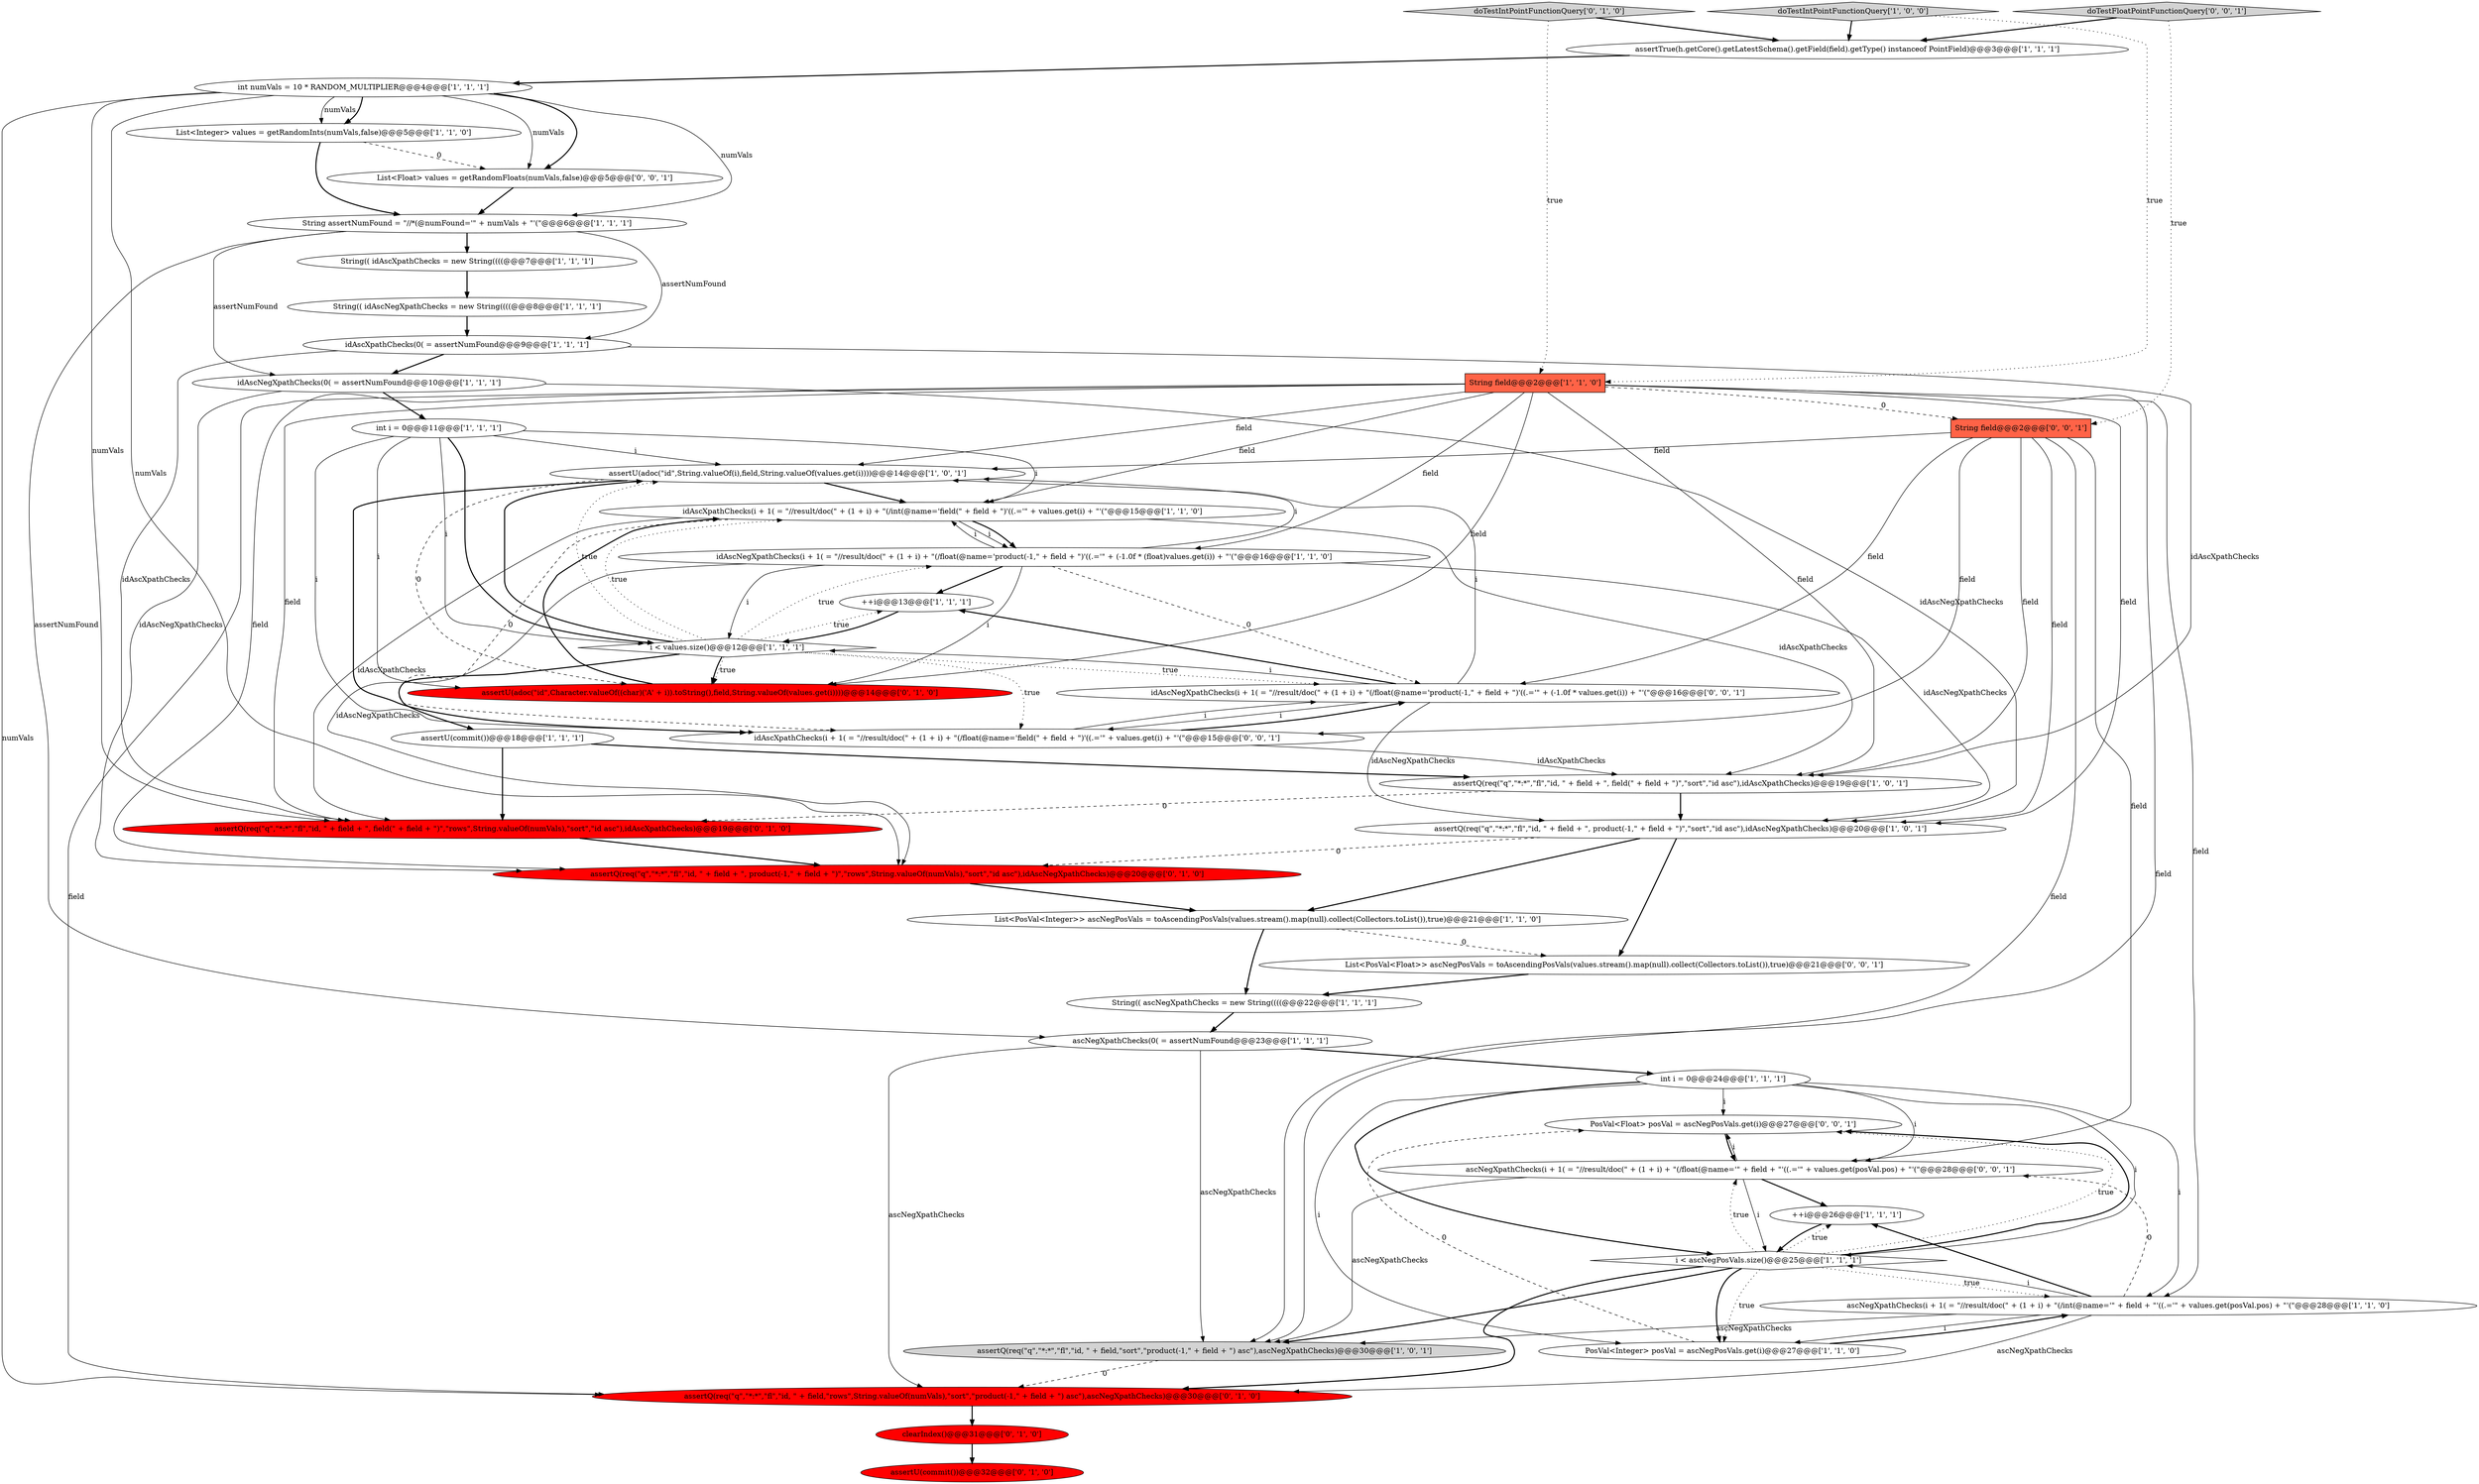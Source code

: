 digraph {
37 [style = filled, label = "List<Float> values = getRandomFloats(numVals,false)@@@5@@@['0', '0', '1']", fillcolor = white, shape = ellipse image = "AAA0AAABBB3BBB"];
17 [style = filled, label = "String(( idAscNegXpathChecks = new String((((@@@8@@@['1', '1', '1']", fillcolor = white, shape = ellipse image = "AAA0AAABBB1BBB"];
1 [style = filled, label = "assertU(adoc(\"id\",String.valueOf(i),field,String.valueOf(values.get(i))))@@@14@@@['1', '0', '1']", fillcolor = white, shape = ellipse image = "AAA0AAABBB1BBB"];
10 [style = filled, label = "String assertNumFound = \"//*(@numFound='\" + numVals + \"'(\"@@@6@@@['1', '1', '1']", fillcolor = white, shape = ellipse image = "AAA0AAABBB1BBB"];
0 [style = filled, label = "++i@@@13@@@['1', '1', '1']", fillcolor = white, shape = ellipse image = "AAA0AAABBB1BBB"];
22 [style = filled, label = "String(( ascNegXpathChecks = new String((((@@@22@@@['1', '1', '1']", fillcolor = white, shape = ellipse image = "AAA0AAABBB1BBB"];
2 [style = filled, label = "ascNegXpathChecks(0( = assertNumFound@@@23@@@['1', '1', '1']", fillcolor = white, shape = ellipse image = "AAA0AAABBB1BBB"];
33 [style = filled, label = "assertQ(req(\"q\",\"*:*\",\"fl\",\"id, \" + field + \", product(-1,\" + field + \")\",\"rows\",String.valueOf(numVals),\"sort\",\"id asc\"),idAscNegXpathChecks)@@@20@@@['0', '1', '0']", fillcolor = red, shape = ellipse image = "AAA1AAABBB2BBB"];
35 [style = filled, label = "PosVal<Float> posVal = ascNegPosVals.get(i)@@@27@@@['0', '0', '1']", fillcolor = white, shape = ellipse image = "AAA0AAABBB3BBB"];
34 [style = filled, label = "assertQ(req(\"q\",\"*:*\",\"fl\",\"id, \" + field + \", field(\" + field + \")\",\"rows\",String.valueOf(numVals),\"sort\",\"id asc\"),idAscXpathChecks)@@@19@@@['0', '1', '0']", fillcolor = red, shape = ellipse image = "AAA1AAABBB2BBB"];
19 [style = filled, label = "ascNegXpathChecks(i + 1( = \"//result/doc(\" + (1 + i) + \"(/int(@name='\" + field + \"'((.='\" + values.get(posVal.pos) + \"'(\"@@@28@@@['1', '1', '0']", fillcolor = white, shape = ellipse image = "AAA0AAABBB1BBB"];
18 [style = filled, label = "int i = 0@@@11@@@['1', '1', '1']", fillcolor = white, shape = ellipse image = "AAA0AAABBB1BBB"];
36 [style = filled, label = "doTestFloatPointFunctionQuery['0', '0', '1']", fillcolor = lightgray, shape = diamond image = "AAA0AAABBB3BBB"];
31 [style = filled, label = "clearIndex()@@@31@@@['0', '1', '0']", fillcolor = red, shape = ellipse image = "AAA1AAABBB2BBB"];
7 [style = filled, label = "idAscNegXpathChecks(0( = assertNumFound@@@10@@@['1', '1', '1']", fillcolor = white, shape = ellipse image = "AAA0AAABBB1BBB"];
11 [style = filled, label = "assertTrue(h.getCore().getLatestSchema().getField(field).getType() instanceof PointField)@@@3@@@['1', '1', '1']", fillcolor = white, shape = ellipse image = "AAA0AAABBB1BBB"];
29 [style = filled, label = "assertU(commit())@@@32@@@['0', '1', '0']", fillcolor = red, shape = ellipse image = "AAA1AAABBB2BBB"];
32 [style = filled, label = "doTestIntPointFunctionQuery['0', '1', '0']", fillcolor = lightgray, shape = diamond image = "AAA0AAABBB2BBB"];
13 [style = filled, label = "idAscXpathChecks(i + 1( = \"//result/doc(\" + (1 + i) + \"(/int(@name='field(\" + field + \")'((.='\" + values.get(i) + \"'(\"@@@15@@@['1', '1', '0']", fillcolor = white, shape = ellipse image = "AAA0AAABBB1BBB"];
16 [style = filled, label = "PosVal<Integer> posVal = ascNegPosVals.get(i)@@@27@@@['1', '1', '0']", fillcolor = white, shape = ellipse image = "AAA0AAABBB1BBB"];
3 [style = filled, label = "idAscXpathChecks(0( = assertNumFound@@@9@@@['1', '1', '1']", fillcolor = white, shape = ellipse image = "AAA0AAABBB1BBB"];
25 [style = filled, label = "assertU(commit())@@@18@@@['1', '1', '1']", fillcolor = white, shape = ellipse image = "AAA0AAABBB1BBB"];
15 [style = filled, label = "idAscNegXpathChecks(i + 1( = \"//result/doc(\" + (1 + i) + \"(/float(@name='product(-1,\" + field + \")'((.='\" + (-1.0f * (float)values.get(i)) + \"'(\"@@@16@@@['1', '1', '0']", fillcolor = white, shape = ellipse image = "AAA0AAABBB1BBB"];
41 [style = filled, label = "ascNegXpathChecks(i + 1( = \"//result/doc(\" + (1 + i) + \"(/float(@name='\" + field + \"'((.='\" + values.get(posVal.pos) + \"'(\"@@@28@@@['0', '0', '1']", fillcolor = white, shape = ellipse image = "AAA0AAABBB3BBB"];
27 [style = filled, label = "assertQ(req(\"q\",\"*:*\",\"fl\",\"id, \" + field,\"sort\",\"product(-1,\" + field + \") asc\"),ascNegXpathChecks)@@@30@@@['1', '0', '1']", fillcolor = lightgray, shape = ellipse image = "AAA0AAABBB1BBB"];
28 [style = filled, label = "assertU(adoc(\"id\",Character.valueOf((char)('A' + i)).toString(),field,String.valueOf(values.get(i))))@@@14@@@['0', '1', '0']", fillcolor = red, shape = ellipse image = "AAA1AAABBB2BBB"];
30 [style = filled, label = "assertQ(req(\"q\",\"*:*\",\"fl\",\"id, \" + field,\"rows\",String.valueOf(numVals),\"sort\",\"product(-1,\" + field + \") asc\"),ascNegXpathChecks)@@@30@@@['0', '1', '0']", fillcolor = red, shape = ellipse image = "AAA1AAABBB2BBB"];
6 [style = filled, label = "int numVals = 10 * RANDOM_MULTIPLIER@@@4@@@['1', '1', '1']", fillcolor = white, shape = ellipse image = "AAA0AAABBB1BBB"];
42 [style = filled, label = "idAscXpathChecks(i + 1( = \"//result/doc(\" + (1 + i) + \"(/float(@name='field(\" + field + \")'((.='\" + values.get(i) + \"'(\"@@@15@@@['0', '0', '1']", fillcolor = white, shape = ellipse image = "AAA0AAABBB3BBB"];
5 [style = filled, label = "i < ascNegPosVals.size()@@@25@@@['1', '1', '1']", fillcolor = white, shape = diamond image = "AAA0AAABBB1BBB"];
12 [style = filled, label = "List<Integer> values = getRandomInts(numVals,false)@@@5@@@['1', '1', '0']", fillcolor = white, shape = ellipse image = "AAA0AAABBB1BBB"];
39 [style = filled, label = "idAscNegXpathChecks(i + 1( = \"//result/doc(\" + (1 + i) + \"(/float(@name='product(-1,\" + field + \")'((.='\" + (-1.0f * values.get(i)) + \"'(\"@@@16@@@['0', '0', '1']", fillcolor = white, shape = ellipse image = "AAA0AAABBB3BBB"];
40 [style = filled, label = "String field@@@2@@@['0', '0', '1']", fillcolor = tomato, shape = box image = "AAA0AAABBB3BBB"];
26 [style = filled, label = "String field@@@2@@@['1', '1', '0']", fillcolor = tomato, shape = box image = "AAA0AAABBB1BBB"];
23 [style = filled, label = "List<PosVal<Integer>> ascNegPosVals = toAscendingPosVals(values.stream().map(null).collect(Collectors.toList()),true)@@@21@@@['1', '1', '0']", fillcolor = white, shape = ellipse image = "AAA0AAABBB1BBB"];
38 [style = filled, label = "List<PosVal<Float>> ascNegPosVals = toAscendingPosVals(values.stream().map(null).collect(Collectors.toList()),true)@@@21@@@['0', '0', '1']", fillcolor = white, shape = ellipse image = "AAA0AAABBB3BBB"];
14 [style = filled, label = "i < values.size()@@@12@@@['1', '1', '1']", fillcolor = white, shape = diamond image = "AAA0AAABBB1BBB"];
4 [style = filled, label = "String(( idAscXpathChecks = new String((((@@@7@@@['1', '1', '1']", fillcolor = white, shape = ellipse image = "AAA0AAABBB1BBB"];
24 [style = filled, label = "++i@@@26@@@['1', '1', '1']", fillcolor = white, shape = ellipse image = "AAA0AAABBB1BBB"];
8 [style = filled, label = "int i = 0@@@24@@@['1', '1', '1']", fillcolor = white, shape = ellipse image = "AAA0AAABBB1BBB"];
20 [style = filled, label = "doTestIntPointFunctionQuery['1', '0', '0']", fillcolor = lightgray, shape = diamond image = "AAA0AAABBB1BBB"];
21 [style = filled, label = "assertQ(req(\"q\",\"*:*\",\"fl\",\"id, \" + field + \", field(\" + field + \")\",\"sort\",\"id asc\"),idAscXpathChecks)@@@19@@@['1', '0', '1']", fillcolor = white, shape = ellipse image = "AAA0AAABBB1BBB"];
9 [style = filled, label = "assertQ(req(\"q\",\"*:*\",\"fl\",\"id, \" + field + \", product(-1,\" + field + \")\",\"sort\",\"id asc\"),idAscNegXpathChecks)@@@20@@@['1', '0', '1']", fillcolor = white, shape = ellipse image = "AAA0AAABBB1BBB"];
23->38 [style = dashed, label="0"];
26->30 [style = solid, label="field"];
13->34 [style = solid, label="idAscXpathChecks"];
40->41 [style = solid, label="field"];
14->42 [style = dotted, label="true"];
14->25 [style = bold, label=""];
3->34 [style = solid, label="idAscXpathChecks"];
13->21 [style = solid, label="idAscXpathChecks"];
8->16 [style = solid, label="i"];
25->34 [style = bold, label=""];
14->0 [style = dotted, label="true"];
35->41 [style = bold, label=""];
26->28 [style = solid, label="field"];
5->19 [style = dotted, label="true"];
16->35 [style = dashed, label="0"];
41->5 [style = solid, label="i"];
26->9 [style = solid, label="field"];
14->28 [style = bold, label=""];
26->33 [style = solid, label="field"];
1->13 [style = bold, label=""];
36->11 [style = bold, label=""];
18->13 [style = solid, label="i"];
19->24 [style = bold, label=""];
40->39 [style = solid, label="field"];
5->24 [style = dotted, label="true"];
40->1 [style = solid, label="field"];
0->14 [style = bold, label=""];
2->30 [style = solid, label="ascNegXpathChecks"];
12->10 [style = bold, label=""];
23->22 [style = bold, label=""];
19->16 [style = solid, label="i"];
8->35 [style = solid, label="i"];
18->14 [style = solid, label="i"];
15->33 [style = solid, label="idAscNegXpathChecks"];
26->27 [style = solid, label="field"];
15->0 [style = bold, label=""];
14->39 [style = dotted, label="true"];
3->21 [style = solid, label="idAscXpathChecks"];
5->30 [style = bold, label=""];
9->38 [style = bold, label=""];
32->11 [style = bold, label=""];
6->34 [style = solid, label="numVals"];
25->21 [style = bold, label=""];
41->35 [style = solid, label="i"];
39->1 [style = solid, label="i"];
13->42 [style = dashed, label="0"];
40->21 [style = solid, label="field"];
26->34 [style = solid, label="field"];
12->37 [style = dashed, label="0"];
20->26 [style = dotted, label="true"];
34->33 [style = bold, label=""];
31->29 [style = bold, label=""];
1->42 [style = bold, label=""];
42->21 [style = solid, label="idAscXpathChecks"];
36->40 [style = dotted, label="true"];
16->19 [style = bold, label=""];
24->5 [style = bold, label=""];
33->23 [style = bold, label=""];
10->2 [style = solid, label="assertNumFound"];
21->9 [style = bold, label=""];
26->13 [style = solid, label="field"];
3->7 [style = bold, label=""];
13->15 [style = solid, label="i"];
8->19 [style = solid, label="i"];
6->33 [style = solid, label="numVals"];
27->30 [style = dashed, label="0"];
39->14 [style = solid, label="i"];
13->15 [style = bold, label=""];
14->1 [style = dotted, label="true"];
7->33 [style = solid, label="idAscNegXpathChecks"];
26->40 [style = dashed, label="0"];
10->7 [style = solid, label="assertNumFound"];
40->27 [style = solid, label="field"];
7->9 [style = solid, label="idAscNegXpathChecks"];
15->9 [style = solid, label="idAscNegXpathChecks"];
15->14 [style = solid, label="i"];
26->15 [style = solid, label="field"];
22->2 [style = bold, label=""];
39->9 [style = solid, label="idAscNegXpathChecks"];
4->17 [style = bold, label=""];
21->34 [style = dashed, label="0"];
37->10 [style = bold, label=""];
40->9 [style = solid, label="field"];
5->41 [style = dotted, label="true"];
6->10 [style = solid, label="numVals"];
6->12 [style = solid, label="numVals"];
42->39 [style = bold, label=""];
1->28 [style = dashed, label="0"];
19->41 [style = dashed, label="0"];
5->16 [style = bold, label=""];
6->37 [style = bold, label=""];
15->1 [style = solid, label="i"];
5->35 [style = dotted, label="true"];
18->1 [style = solid, label="i"];
14->28 [style = dotted, label="true"];
30->31 [style = bold, label=""];
19->30 [style = solid, label="ascNegXpathChecks"];
2->27 [style = solid, label="ascNegXpathChecks"];
5->16 [style = dotted, label="true"];
17->3 [style = bold, label=""];
7->18 [style = bold, label=""];
15->28 [style = solid, label="i"];
6->37 [style = solid, label="numVals"];
15->39 [style = dashed, label="0"];
10->3 [style = solid, label="assertNumFound"];
5->35 [style = bold, label=""];
39->42 [style = solid, label="i"];
20->11 [style = bold, label=""];
6->12 [style = bold, label=""];
40->42 [style = solid, label="field"];
41->24 [style = bold, label=""];
42->39 [style = solid, label="i"];
26->21 [style = solid, label="field"];
11->6 [style = bold, label=""];
15->13 [style = solid, label="i"];
28->13 [style = bold, label=""];
26->19 [style = solid, label="field"];
8->41 [style = solid, label="i"];
14->13 [style = dotted, label="true"];
14->1 [style = bold, label=""];
9->33 [style = dashed, label="0"];
9->23 [style = bold, label=""];
19->27 [style = solid, label="ascNegXpathChecks"];
41->27 [style = solid, label="ascNegXpathChecks"];
14->15 [style = dotted, label="true"];
39->0 [style = bold, label=""];
8->5 [style = bold, label=""];
19->5 [style = solid, label="i"];
8->5 [style = solid, label="i"];
6->30 [style = solid, label="numVals"];
18->28 [style = solid, label="i"];
26->1 [style = solid, label="field"];
10->4 [style = bold, label=""];
32->26 [style = dotted, label="true"];
5->27 [style = bold, label=""];
38->22 [style = bold, label=""];
18->14 [style = bold, label=""];
18->42 [style = solid, label="i"];
2->8 [style = bold, label=""];
}
